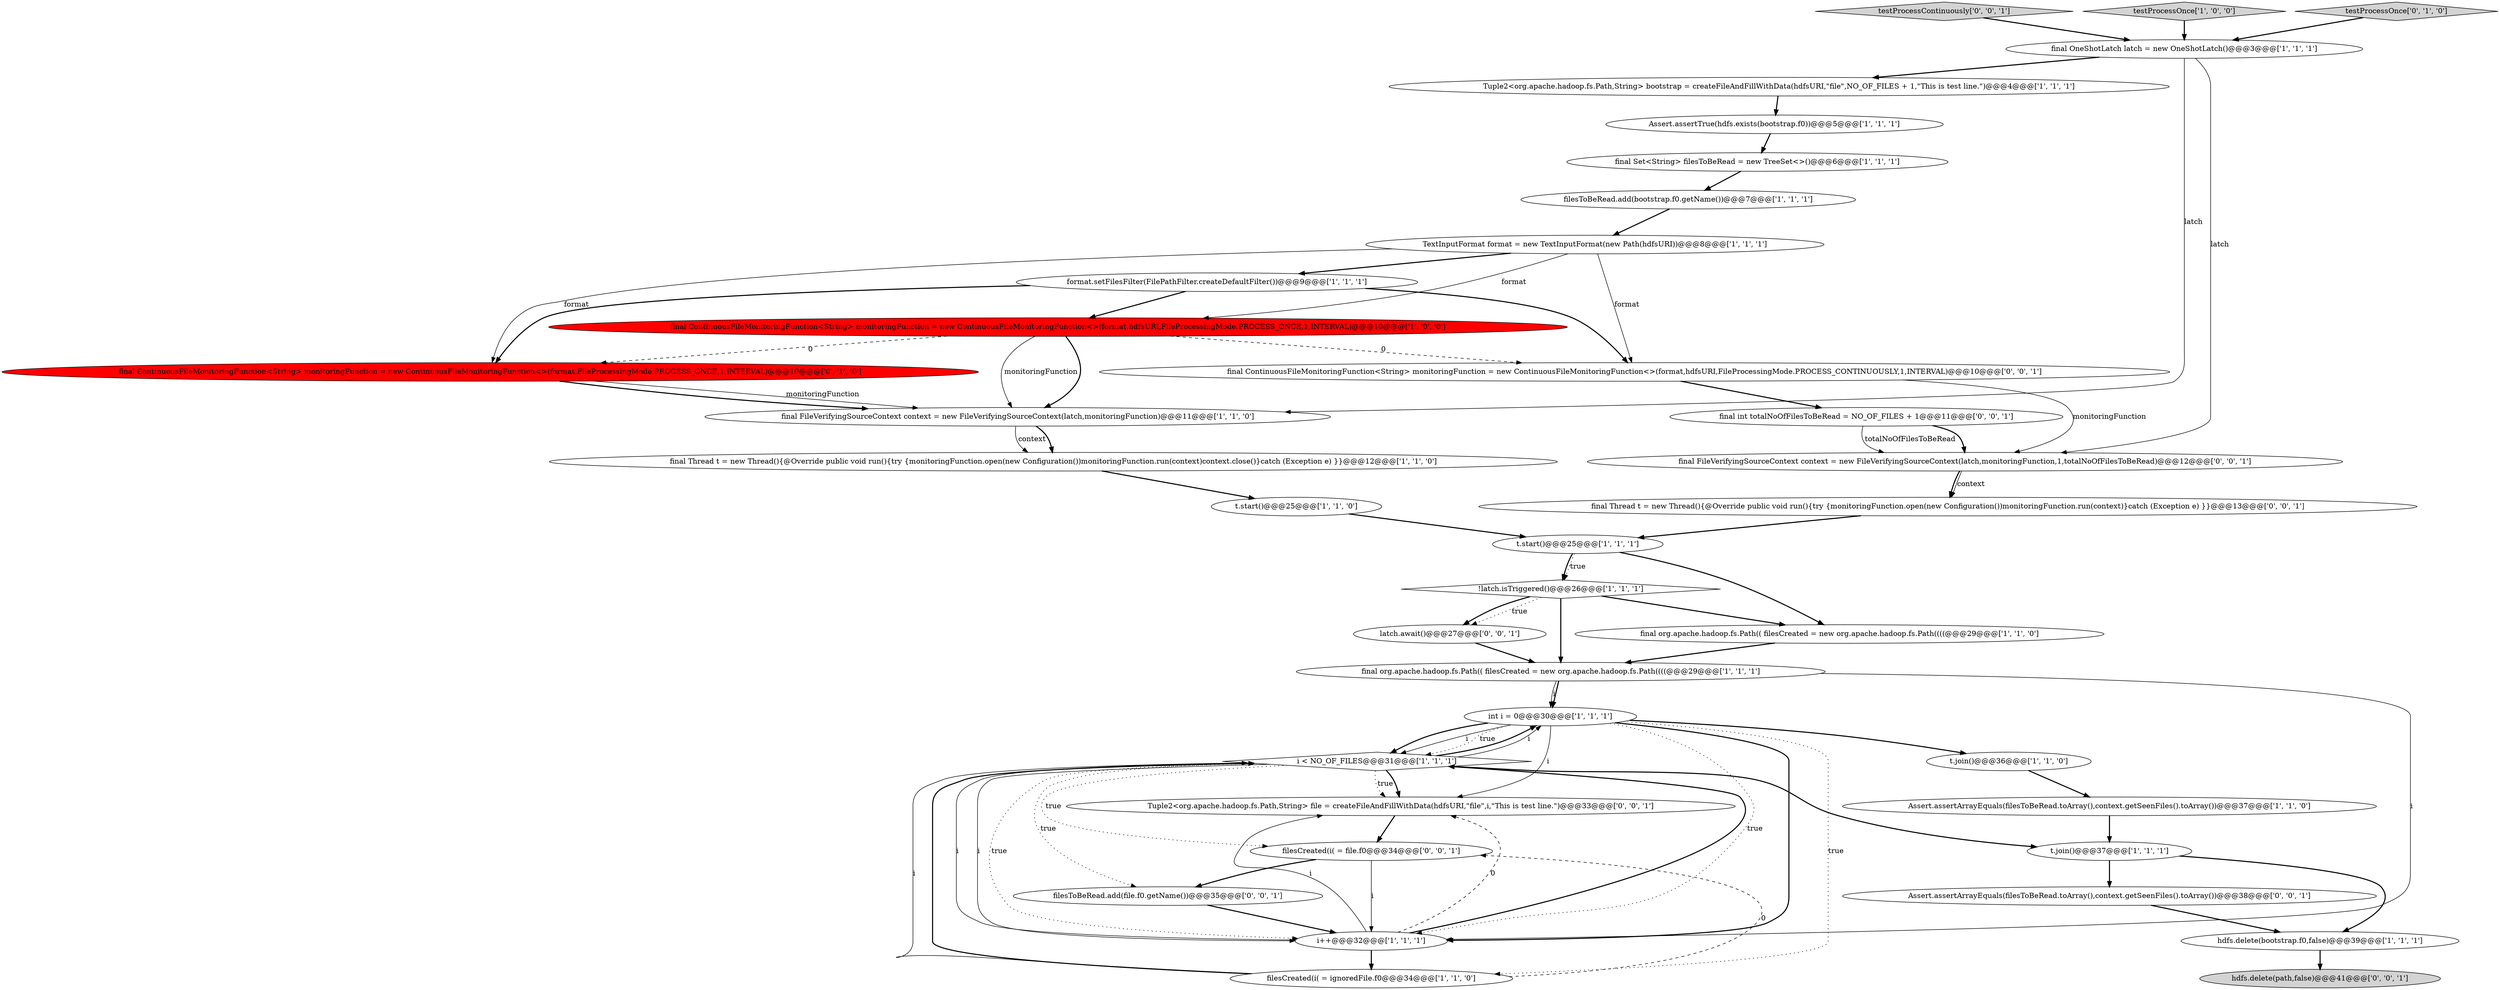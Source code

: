 digraph {
20 [style = filled, label = "int i = 0@@@30@@@['1', '1', '1']", fillcolor = white, shape = ellipse image = "AAA0AAABBB1BBB"];
29 [style = filled, label = "testProcessContinuously['0', '0', '1']", fillcolor = lightgray, shape = diamond image = "AAA0AAABBB3BBB"];
31 [style = filled, label = "final Thread t = new Thread(){@Override public void run(){try {monitoringFunction.open(new Configuration())monitoringFunction.run(context)}catch (Exception e) }}@@@13@@@['0', '0', '1']", fillcolor = white, shape = ellipse image = "AAA0AAABBB3BBB"];
35 [style = filled, label = "filesCreated(i( = file.f0@@@34@@@['0', '0', '1']", fillcolor = white, shape = ellipse image = "AAA0AAABBB3BBB"];
5 [style = filled, label = "testProcessOnce['1', '0', '0']", fillcolor = lightgray, shape = diamond image = "AAA0AAABBB1BBB"];
34 [style = filled, label = "filesToBeRead.add(file.f0.getName())@@@35@@@['0', '0', '1']", fillcolor = white, shape = ellipse image = "AAA0AAABBB3BBB"];
18 [style = filled, label = "TextInputFormat format = new TextInputFormat(new Path(hdfsURI))@@@8@@@['1', '1', '1']", fillcolor = white, shape = ellipse image = "AAA0AAABBB1BBB"];
28 [style = filled, label = "hdfs.delete(path,false)@@@41@@@['0', '0', '1']", fillcolor = lightgray, shape = ellipse image = "AAA0AAABBB3BBB"];
6 [style = filled, label = "Tuple2<org.apache.hadoop.fs.Path,String> bootstrap = createFileAndFillWithData(hdfsURI,\"file\",NO_OF_FILES + 1,\"This is test line.\")@@@4@@@['1', '1', '1']", fillcolor = white, shape = ellipse image = "AAA0AAABBB1BBB"];
7 [style = filled, label = "Assert.assertTrue(hdfs.exists(bootstrap.f0))@@@5@@@['1', '1', '1']", fillcolor = white, shape = ellipse image = "AAA0AAABBB1BBB"];
0 [style = filled, label = "t.join()@@@36@@@['1', '1', '0']", fillcolor = white, shape = ellipse image = "AAA0AAABBB1BBB"];
4 [style = filled, label = "final FileVerifyingSourceContext context = new FileVerifyingSourceContext(latch,monitoringFunction)@@@11@@@['1', '1', '0']", fillcolor = white, shape = ellipse image = "AAA0AAABBB1BBB"];
21 [style = filled, label = "t.start()@@@25@@@['1', '1', '0']", fillcolor = white, shape = ellipse image = "AAA0AAABBB1BBB"];
17 [style = filled, label = "final Set<String> filesToBeRead = new TreeSet<>()@@@6@@@['1', '1', '1']", fillcolor = white, shape = ellipse image = "AAA0AAABBB1BBB"];
24 [style = filled, label = "final ContinuousFileMonitoringFunction<String> monitoringFunction = new ContinuousFileMonitoringFunction<>(format,FileProcessingMode.PROCESS_ONCE,1,INTERVAL)@@@10@@@['0', '1', '0']", fillcolor = red, shape = ellipse image = "AAA1AAABBB2BBB"];
10 [style = filled, label = "hdfs.delete(bootstrap.f0,false)@@@39@@@['1', '1', '1']", fillcolor = white, shape = ellipse image = "AAA0AAABBB1BBB"];
30 [style = filled, label = "final ContinuousFileMonitoringFunction<String> monitoringFunction = new ContinuousFileMonitoringFunction<>(format,hdfsURI,FileProcessingMode.PROCESS_CONTINUOUSLY,1,INTERVAL)@@@10@@@['0', '0', '1']", fillcolor = white, shape = ellipse image = "AAA0AAABBB3BBB"];
33 [style = filled, label = "Assert.assertArrayEquals(filesToBeRead.toArray(),context.getSeenFiles().toArray())@@@38@@@['0', '0', '1']", fillcolor = white, shape = ellipse image = "AAA0AAABBB3BBB"];
15 [style = filled, label = "!latch.isTriggered()@@@26@@@['1', '1', '1']", fillcolor = white, shape = diamond image = "AAA0AAABBB1BBB"];
16 [style = filled, label = "final OneShotLatch latch = new OneShotLatch()@@@3@@@['1', '1', '1']", fillcolor = white, shape = ellipse image = "AAA0AAABBB1BBB"];
36 [style = filled, label = "final int totalNoOfFilesToBeRead = NO_OF_FILES + 1@@@11@@@['0', '0', '1']", fillcolor = white, shape = ellipse image = "AAA0AAABBB3BBB"];
32 [style = filled, label = "latch.await()@@@27@@@['0', '0', '1']", fillcolor = white, shape = ellipse image = "AAA0AAABBB3BBB"];
8 [style = filled, label = "final org.apache.hadoop.fs.Path(( filesCreated = new org.apache.hadoop.fs.Path((((@@@29@@@['1', '1', '1']", fillcolor = white, shape = ellipse image = "AAA0AAABBB1BBB"];
19 [style = filled, label = "format.setFilesFilter(FilePathFilter.createDefaultFilter())@@@9@@@['1', '1', '1']", fillcolor = white, shape = ellipse image = "AAA0AAABBB1BBB"];
1 [style = filled, label = "final Thread t = new Thread(){@Override public void run(){try {monitoringFunction.open(new Configuration())monitoringFunction.run(context)context.close()}catch (Exception e) }}@@@12@@@['1', '1', '0']", fillcolor = white, shape = ellipse image = "AAA0AAABBB1BBB"];
23 [style = filled, label = "i < NO_OF_FILES@@@31@@@['1', '1', '1']", fillcolor = white, shape = diamond image = "AAA0AAABBB1BBB"];
3 [style = filled, label = "filesToBeRead.add(bootstrap.f0.getName())@@@7@@@['1', '1', '1']", fillcolor = white, shape = ellipse image = "AAA0AAABBB1BBB"];
22 [style = filled, label = "filesCreated(i( = ignoredFile.f0@@@34@@@['1', '1', '0']", fillcolor = white, shape = ellipse image = "AAA0AAABBB1BBB"];
14 [style = filled, label = "final ContinuousFileMonitoringFunction<String> monitoringFunction = new ContinuousFileMonitoringFunction<>(format,hdfsURI,FileProcessingMode.PROCESS_ONCE,1,INTERVAL)@@@10@@@['1', '0', '0']", fillcolor = red, shape = ellipse image = "AAA1AAABBB1BBB"];
27 [style = filled, label = "final FileVerifyingSourceContext context = new FileVerifyingSourceContext(latch,monitoringFunction,1,totalNoOfFilesToBeRead)@@@12@@@['0', '0', '1']", fillcolor = white, shape = ellipse image = "AAA0AAABBB3BBB"];
12 [style = filled, label = "t.join()@@@37@@@['1', '1', '1']", fillcolor = white, shape = ellipse image = "AAA0AAABBB1BBB"];
9 [style = filled, label = "t.start()@@@25@@@['1', '1', '1']", fillcolor = white, shape = ellipse image = "AAA0AAABBB1BBB"];
2 [style = filled, label = "final org.apache.hadoop.fs.Path(( filesCreated = new org.apache.hadoop.fs.Path((((@@@29@@@['1', '1', '0']", fillcolor = white, shape = ellipse image = "AAA0AAABBB1BBB"];
11 [style = filled, label = "i++@@@32@@@['1', '1', '1']", fillcolor = white, shape = ellipse image = "AAA0AAABBB1BBB"];
13 [style = filled, label = "Assert.assertArrayEquals(filesToBeRead.toArray(),context.getSeenFiles().toArray())@@@37@@@['1', '1', '0']", fillcolor = white, shape = ellipse image = "AAA0AAABBB1BBB"];
25 [style = filled, label = "testProcessOnce['0', '1', '0']", fillcolor = lightgray, shape = diamond image = "AAA0AAABBB2BBB"];
26 [style = filled, label = "Tuple2<org.apache.hadoop.fs.Path,String> file = createFileAndFillWithData(hdfsURI,\"file\",i,\"This is test line.\")@@@33@@@['0', '0', '1']", fillcolor = white, shape = ellipse image = "AAA0AAABBB3BBB"];
18->30 [style = solid, label="format"];
18->14 [style = solid, label="format"];
14->24 [style = dashed, label="0"];
8->11 [style = solid, label="i"];
15->2 [style = bold, label=""];
23->20 [style = bold, label=""];
16->4 [style = solid, label="latch"];
7->17 [style = bold, label=""];
10->28 [style = bold, label=""];
18->24 [style = solid, label="format"];
0->13 [style = bold, label=""];
20->11 [style = dotted, label="true"];
9->2 [style = bold, label=""];
31->9 [style = bold, label=""];
16->6 [style = bold, label=""];
20->0 [style = bold, label=""];
23->26 [style = dotted, label="true"];
11->26 [style = dashed, label="0"];
18->19 [style = bold, label=""];
23->26 [style = bold, label=""];
23->11 [style = solid, label="i"];
24->4 [style = solid, label="monitoringFunction"];
27->31 [style = bold, label=""];
11->26 [style = solid, label="i"];
30->36 [style = bold, label=""];
33->10 [style = bold, label=""];
8->20 [style = solid, label="i"];
14->4 [style = solid, label="monitoringFunction"];
30->27 [style = solid, label="monitoringFunction"];
27->31 [style = solid, label="context"];
25->16 [style = bold, label=""];
22->23 [style = bold, label=""];
11->23 [style = solid, label="i"];
34->11 [style = bold, label=""];
22->23 [style = solid, label="i"];
15->32 [style = dotted, label="true"];
4->1 [style = solid, label="context"];
19->24 [style = bold, label=""];
3->18 [style = bold, label=""];
5->16 [style = bold, label=""];
23->20 [style = solid, label="i"];
21->9 [style = bold, label=""];
14->4 [style = bold, label=""];
13->12 [style = bold, label=""];
8->20 [style = bold, label=""];
19->14 [style = bold, label=""];
12->10 [style = bold, label=""];
24->4 [style = bold, label=""];
36->27 [style = bold, label=""];
32->8 [style = bold, label=""];
20->23 [style = bold, label=""];
20->23 [style = solid, label="i"];
20->26 [style = solid, label="i"];
1->21 [style = bold, label=""];
9->15 [style = bold, label=""];
14->30 [style = dashed, label="0"];
26->35 [style = bold, label=""];
20->23 [style = dotted, label="true"];
12->33 [style = bold, label=""];
23->35 [style = dotted, label="true"];
11->22 [style = bold, label=""];
17->3 [style = bold, label=""];
16->27 [style = solid, label="latch"];
35->11 [style = solid, label="i"];
22->35 [style = dashed, label="0"];
23->12 [style = bold, label=""];
4->1 [style = bold, label=""];
9->15 [style = dotted, label="true"];
20->22 [style = dotted, label="true"];
6->7 [style = bold, label=""];
35->34 [style = bold, label=""];
15->32 [style = bold, label=""];
11->23 [style = bold, label=""];
29->16 [style = bold, label=""];
23->34 [style = dotted, label="true"];
15->8 [style = bold, label=""];
36->27 [style = solid, label="totalNoOfFilesToBeRead"];
2->8 [style = bold, label=""];
20->11 [style = bold, label=""];
19->30 [style = bold, label=""];
23->11 [style = dotted, label="true"];
}
